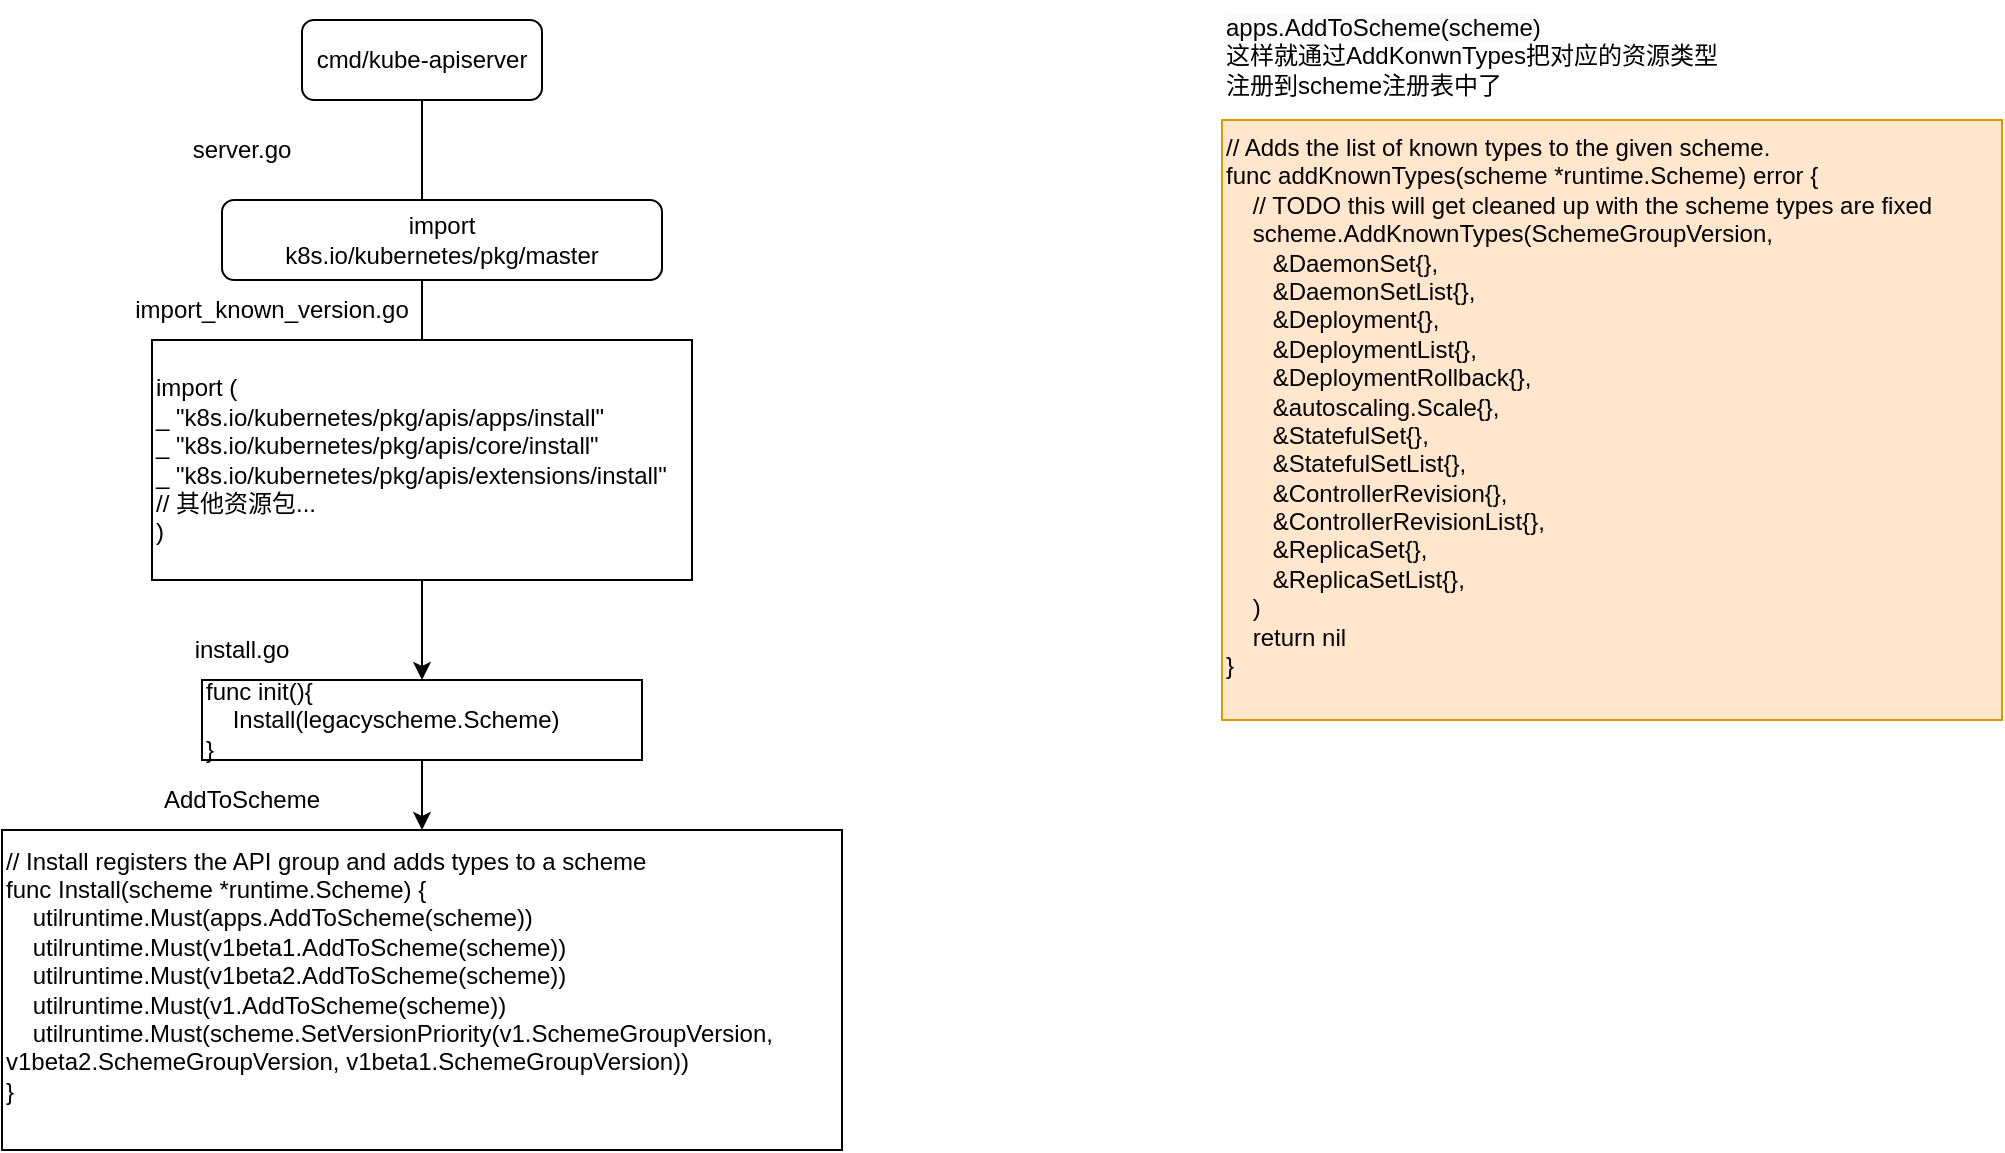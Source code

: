 <mxfile version="24.5.4" type="github">
  <diagram name="第 1 页" id="boPHWWFr9pnEfQ7hYIM2">
    <mxGraphModel dx="2389" dy="810" grid="1" gridSize="10" guides="1" tooltips="1" connect="1" arrows="1" fold="1" page="1" pageScale="1" pageWidth="827" pageHeight="1169" math="0" shadow="0">
      <root>
        <mxCell id="0" />
        <mxCell id="1" parent="0" />
        <mxCell id="KPFWhvh2tFq_cNsMSpEX-3" value="" style="edgeStyle=orthogonalEdgeStyle;rounded=0;orthogonalLoop=1;jettySize=auto;html=1;" edge="1" parent="1" source="KPFWhvh2tFq_cNsMSpEX-1" target="KPFWhvh2tFq_cNsMSpEX-2">
          <mxGeometry relative="1" as="geometry" />
        </mxCell>
        <mxCell id="KPFWhvh2tFq_cNsMSpEX-1" value="cmd/kube-apiserver" style="rounded=1;whiteSpace=wrap;html=1;" vertex="1" parent="1">
          <mxGeometry x="140" y="20" width="120" height="40" as="geometry" />
        </mxCell>
        <mxCell id="KPFWhvh2tFq_cNsMSpEX-16" value="" style="edgeStyle=orthogonalEdgeStyle;rounded=0;orthogonalLoop=1;jettySize=auto;html=1;entryX=0.5;entryY=0;entryDx=0;entryDy=0;" edge="1" parent="1" source="KPFWhvh2tFq_cNsMSpEX-2" target="KPFWhvh2tFq_cNsMSpEX-17">
          <mxGeometry relative="1" as="geometry">
            <mxPoint x="200" y="430" as="targetPoint" />
          </mxGeometry>
        </mxCell>
        <mxCell id="KPFWhvh2tFq_cNsMSpEX-2" value="func init(){&lt;div&gt;&amp;nbsp; &amp;nbsp; Install(legacyscheme.Scheme)&lt;/div&gt;&lt;div&gt;&lt;span style=&quot;background-color: initial;&quot;&gt;}&lt;/span&gt;&lt;/div&gt;" style="rounded=0;whiteSpace=wrap;html=1;align=left;" vertex="1" parent="1">
          <mxGeometry x="90" y="350" width="220" height="40" as="geometry" />
        </mxCell>
        <mxCell id="KPFWhvh2tFq_cNsMSpEX-5" value="&lt;span class=&quot;hljs-keyword&quot;&gt;import&lt;/span&gt; (&lt;br&gt;    _ &lt;span class=&quot;hljs-string&quot;&gt;&quot;k8s.io/kubernetes/pkg/apis/apps/install&quot;&lt;/span&gt;&lt;br&gt;    _ &lt;span class=&quot;hljs-string&quot;&gt;&quot;k8s.io/kubernetes/pkg/apis/core/install&quot;&lt;/span&gt;&lt;br&gt;    _ &lt;span class=&quot;hljs-string&quot;&gt;&quot;k8s.io/kubernetes/pkg/apis/extensions/install&quot;&lt;/span&gt;&lt;br&gt;    &lt;span class=&quot;hljs-comment&quot;&gt;// 其他资源包...&lt;/span&gt;&lt;br&gt;)" style="rounded=0;whiteSpace=wrap;html=1;align=left;" vertex="1" parent="1">
          <mxGeometry x="65" y="180" width="270" height="120" as="geometry" />
        </mxCell>
        <mxCell id="KPFWhvh2tFq_cNsMSpEX-7" value="server.go" style="text;html=1;align=center;verticalAlign=middle;whiteSpace=wrap;rounded=0;" vertex="1" parent="1">
          <mxGeometry x="80" y="70" width="60" height="30" as="geometry" />
        </mxCell>
        <mxCell id="KPFWhvh2tFq_cNsMSpEX-8" value="import_known_version.go" style="text;html=1;align=center;verticalAlign=middle;whiteSpace=wrap;rounded=0;" vertex="1" parent="1">
          <mxGeometry x="60" y="150" width="130" height="30" as="geometry" />
        </mxCell>
        <mxCell id="KPFWhvh2tFq_cNsMSpEX-11" value="import&lt;br&gt;k8s.io/kubernetes/pkg/master" style="rounded=1;whiteSpace=wrap;html=1;" vertex="1" parent="1">
          <mxGeometry x="100" y="110" width="220" height="40" as="geometry" />
        </mxCell>
        <mxCell id="KPFWhvh2tFq_cNsMSpEX-14" value="install.go" style="text;html=1;align=center;verticalAlign=middle;whiteSpace=wrap;rounded=0;" vertex="1" parent="1">
          <mxGeometry x="45" y="320" width="130" height="30" as="geometry" />
        </mxCell>
        <mxCell id="KPFWhvh2tFq_cNsMSpEX-17" value="&lt;div&gt;// Install registers the API group and adds types to a scheme&lt;/div&gt;&lt;div&gt;func Install(scheme *runtime.Scheme) {&lt;/div&gt;&lt;div&gt;&amp;nbsp; &amp;nbsp; utilruntime.Must(apps.AddToScheme(scheme))&lt;/div&gt;&lt;div&gt;&amp;nbsp; &amp;nbsp; utilruntime.Must(v1beta1.AddToScheme(scheme))&lt;/div&gt;&lt;div&gt;&amp;nbsp; &amp;nbsp; utilruntime.Must(v1beta2.AddToScheme(scheme))&lt;/div&gt;&lt;div&gt;&amp;nbsp; &amp;nbsp; utilruntime.Must(v1.AddToScheme(scheme))&lt;/div&gt;&lt;div&gt;&amp;nbsp; &amp;nbsp; utilruntime.Must(scheme.SetVersionPriority(v1.SchemeGroupVersion, v1beta2.SchemeGroupVersion, v1beta1.SchemeGroupVersion))&lt;/div&gt;&lt;div&gt;}&lt;/div&gt;&lt;div&gt;&lt;br&gt;&lt;/div&gt;" style="rounded=0;whiteSpace=wrap;html=1;align=left;" vertex="1" parent="1">
          <mxGeometry x="-10" y="425" width="420" height="160" as="geometry" />
        </mxCell>
        <mxCell id="KPFWhvh2tFq_cNsMSpEX-19" value="AddToScheme" style="text;html=1;align=center;verticalAlign=middle;whiteSpace=wrap;rounded=0;" vertex="1" parent="1">
          <mxGeometry x="45" y="395" width="130" height="30" as="geometry" />
        </mxCell>
        <mxCell id="KPFWhvh2tFq_cNsMSpEX-20" value="&lt;span style=&quot;color: rgb(0, 0, 0); font-family: Helvetica; font-size: 12px; font-style: normal; font-variant-ligatures: normal; font-variant-caps: normal; font-weight: 400; letter-spacing: normal; orphans: 2; text-align: left; text-indent: 0px; text-transform: none; widows: 2; word-spacing: 0px; -webkit-text-stroke-width: 0px; white-space: normal; background-color: rgb(251, 251, 251); text-decoration-thickness: initial; text-decoration-style: initial; text-decoration-color: initial; display: inline !important; float: none;&quot;&gt;apps.AddToScheme(scheme)&lt;/span&gt;&lt;div&gt;这样就通过AddKonwnTypes把对应的资源类型注册到scheme注册表中了&lt;/div&gt;" style="text;whiteSpace=wrap;html=1;" vertex="1" parent="1">
          <mxGeometry x="600" y="10" width="260" height="60" as="geometry" />
        </mxCell>
        <mxCell id="KPFWhvh2tFq_cNsMSpEX-21" value="// Adds the list of known types to the given scheme.&#xa;func addKnownTypes(scheme *runtime.Scheme) error {&#xa;    // TODO this will get cleaned up with the scheme types are fixed&#xa;    scheme.AddKnownTypes(SchemeGroupVersion,&#xa;       &amp;DaemonSet{},&#xa;       &amp;DaemonSetList{},&#xa;       &amp;Deployment{},&#xa;       &amp;DeploymentList{},&#xa;       &amp;DeploymentRollback{},&#xa;       &amp;autoscaling.Scale{},&#xa;       &amp;StatefulSet{},&#xa;       &amp;StatefulSetList{},&#xa;       &amp;ControllerRevision{},&#xa;       &amp;ControllerRevisionList{},&#xa;       &amp;ReplicaSet{},&#xa;       &amp;ReplicaSetList{},&#xa;    )&#xa;    return nil&#xa;}" style="text;whiteSpace=wrap;fillColor=#ffe6cc;strokeColor=#d79b00;" vertex="1" parent="1">
          <mxGeometry x="600" y="70" width="390" height="300" as="geometry" />
        </mxCell>
      </root>
    </mxGraphModel>
  </diagram>
</mxfile>
